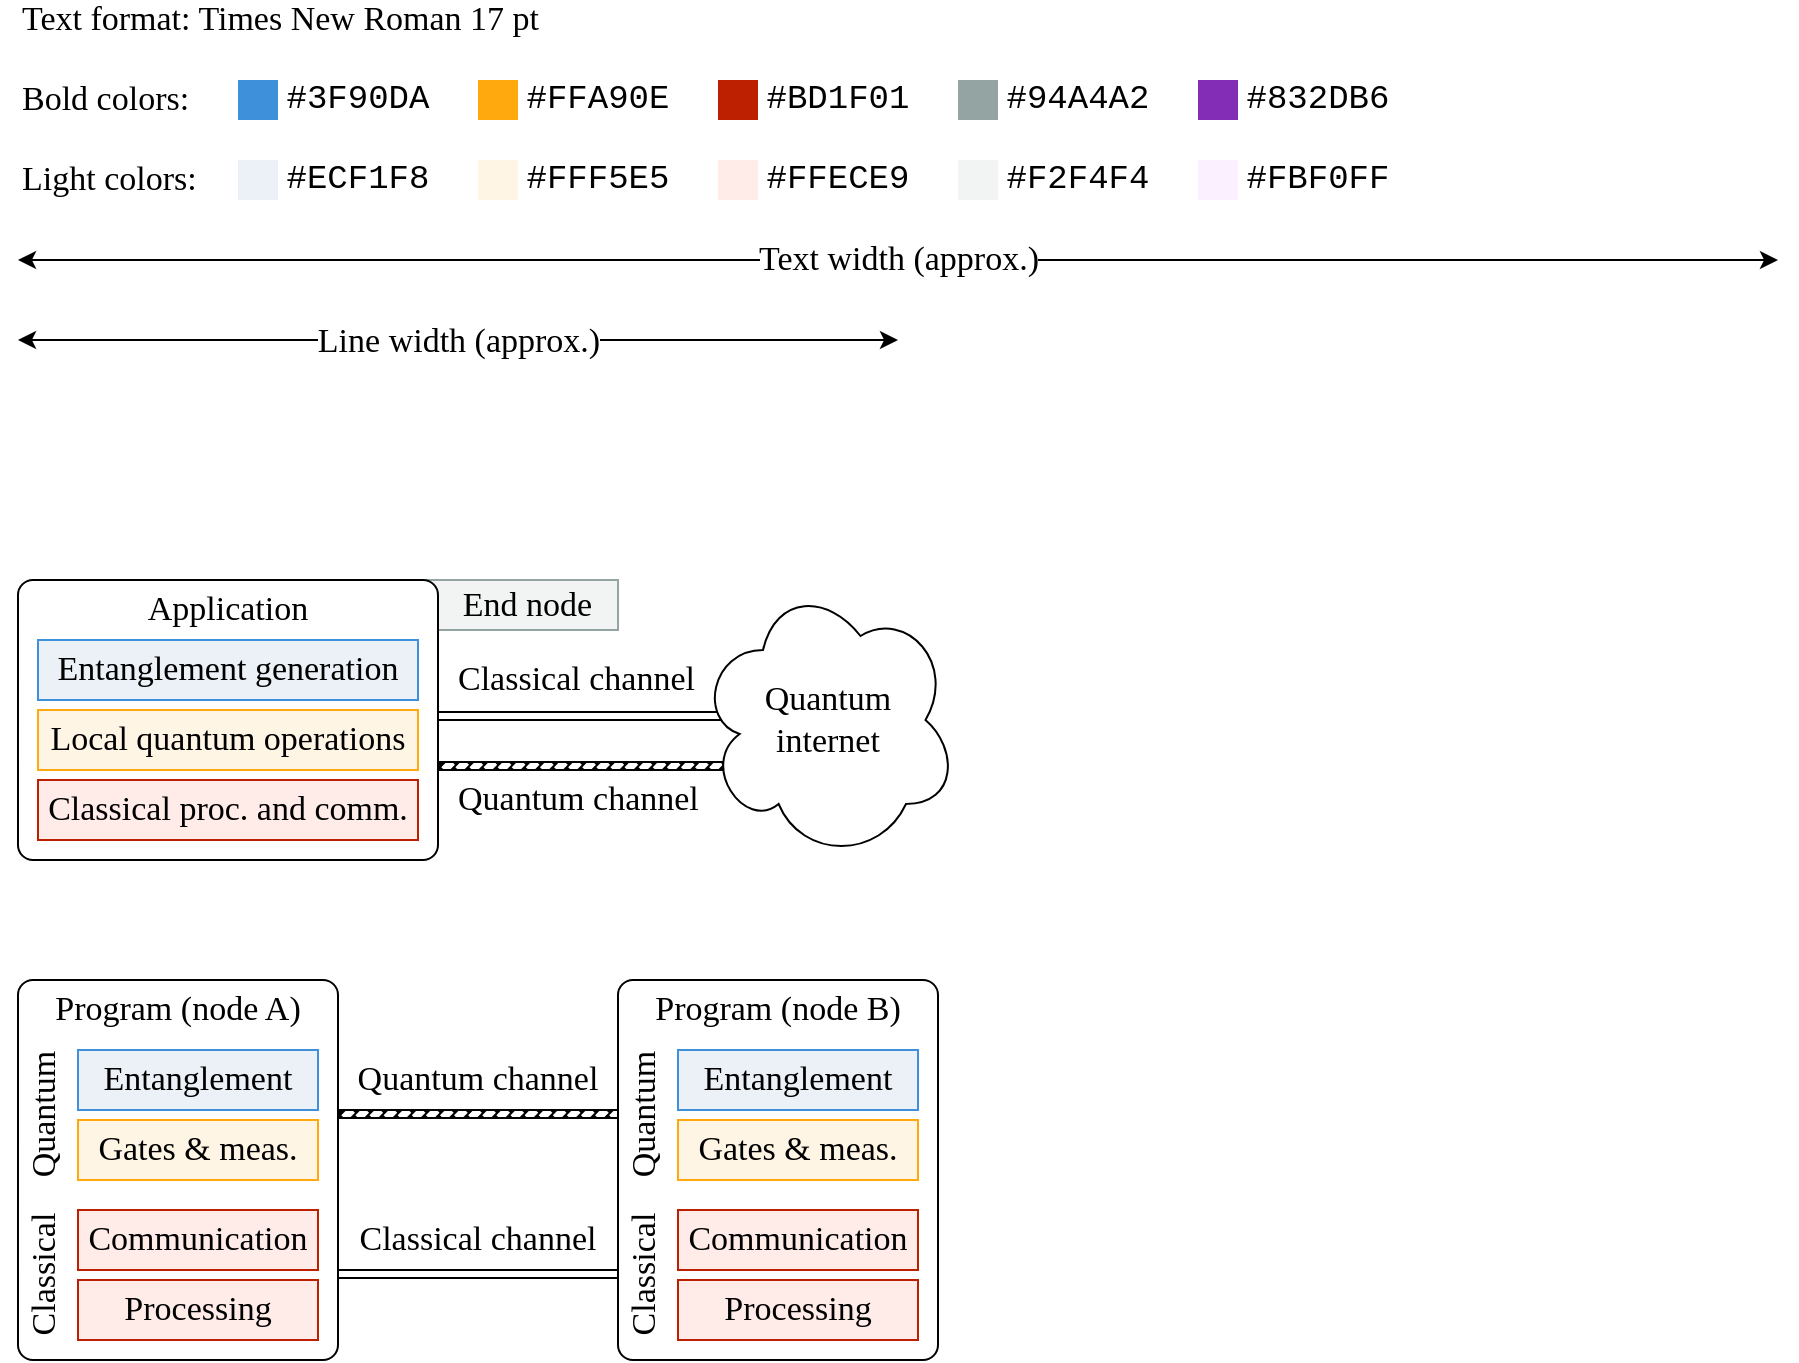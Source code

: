 <mxfile version="24.2.5" type="embed">
    <diagram id="D1HtAhjjhCdzmTIrUNiw" name="Page-1">
        <mxGraphModel dx="1617" dy="809" grid="1" gridSize="10" guides="1" tooltips="1" connect="1" arrows="1" fold="1" page="1" pageScale="1" pageWidth="1100" pageHeight="850" math="0" shadow="0">
            <root>
                <mxCell id="0"/>
                <mxCell id="1" parent="0"/>
                <mxCell id="RKtE-RcdQLuOazLYt7UI-1" value="Program (node A)" style="rounded=1;whiteSpace=wrap;html=1;strokeWidth=1;fontFamily=Times New Roman;fontSize=17;align=center;verticalAlign=top;spacingRight=0;spacingLeft=0;spacingTop=0;spacing=0;absoluteArcSize=1;arcSize=15;fontStyle=0;shadow=0;sketch=0;" parent="1" vertex="1">
                    <mxGeometry x="120" y="520" width="160" height="190" as="geometry"/>
                </mxCell>
                <mxCell id="ndBVuP0blL1DrdvLQmUZ-20" value="End node" style="rounded=0;whiteSpace=wrap;html=1;shadow=0;glass=0;sketch=0;fillWeight=1;hachureGap=-1;jiggle=0;fillStyle=grid;sketchStyle=rough;fontFamily=Times New Roman;fontSize=17;strokeWidth=1;spacing=0;align=right;spacingRight=13;fillColor=#F2F4F4;strokeColor=#94A4A2;" parent="1" vertex="1">
                    <mxGeometry x="320" y="320" width="100" height="25" as="geometry"/>
                </mxCell>
                <mxCell id="ndBVuP0blL1DrdvLQmUZ-14" value="" style="verticalLabelPosition=bottom;verticalAlign=top;html=1;shape=mxgraph.basic.patternFillRect;fillStyle=diag;step=5;fillStrokeWidth=4;fillStrokeColor=#FFFFFF;shadow=0;glass=0;sketch=0;fillWeight=1;hachureGap=-1;jiggle=0;sketchStyle=rough;fontFamily=Times New Roman;fontSize=17;strokeWidth=1;fillColor=#000000;" parent="1" vertex="1">
                    <mxGeometry x="330" y="411" width="160" height="4" as="geometry"/>
                </mxCell>
                <mxCell id="HOQ9eJgj0v2eyHVtLmr2-1" value="" style="endArrow=classic;startArrow=classic;html=1;" parent="1" edge="1">
                    <mxGeometry width="50" height="50" relative="1" as="geometry">
                        <mxPoint x="120" y="160" as="sourcePoint"/>
                        <mxPoint x="1000" y="160" as="targetPoint"/>
                    </mxGeometry>
                </mxCell>
                <mxCell id="HOQ9eJgj0v2eyHVtLmr2-7" value="Text width (approx.)" style="edgeLabel;html=1;align=center;verticalAlign=middle;resizable=0;points=[];fontSize=17;fontFamily=Times New Roman;" parent="HOQ9eJgj0v2eyHVtLmr2-1" vertex="1" connectable="0">
                    <mxGeometry x="0.509" relative="1" as="geometry">
                        <mxPoint x="-224.17" as="offset"/>
                    </mxGeometry>
                </mxCell>
                <mxCell id="HOQ9eJgj0v2eyHVtLmr2-2" value="" style="endArrow=classic;startArrow=classic;html=1;" parent="1" edge="1">
                    <mxGeometry width="50" height="50" relative="1" as="geometry">
                        <mxPoint x="120" y="200" as="sourcePoint"/>
                        <mxPoint x="560" y="200" as="targetPoint"/>
                    </mxGeometry>
                </mxCell>
                <mxCell id="HOQ9eJgj0v2eyHVtLmr2-6" value="Line width (approx.)" style="edgeLabel;html=1;align=center;verticalAlign=middle;resizable=0;points=[];fontSize=17;fontFamily=Times New Roman;spacingLeft=0;" parent="HOQ9eJgj0v2eyHVtLmr2-2" vertex="1" connectable="0">
                    <mxGeometry x="0.038" y="-1" relative="1" as="geometry">
                        <mxPoint x="-8.33" as="offset"/>
                    </mxGeometry>
                </mxCell>
                <mxCell id="HOQ9eJgj0v2eyHVtLmr2-10" value="Text format: Times New Roman 17 pt" style="text;html=1;strokeColor=none;fillColor=none;align=left;verticalAlign=middle;whiteSpace=wrap;rounded=0;fontFamily=Times New Roman;fontSize=17;" parent="1" vertex="1">
                    <mxGeometry x="120" y="30" width="280" height="20" as="geometry"/>
                </mxCell>
                <mxCell id="HOQ9eJgj0v2eyHVtLmr2-24" value="Bold colors:" style="text;html=1;strokeColor=none;fillColor=none;align=left;verticalAlign=middle;whiteSpace=wrap;rounded=0;fontFamily=Times New Roman;fontSize=17;" parent="1" vertex="1">
                    <mxGeometry x="120" y="70" width="100" height="20" as="geometry"/>
                </mxCell>
                <mxCell id="HOQ9eJgj0v2eyHVtLmr2-25" value="" style="rounded=0;whiteSpace=wrap;html=1;fontFamily=Times New Roman;fontSize=17;align=center;strokeColor=none;fillColor=#3f90da;" parent="1" vertex="1">
                    <mxGeometry x="230" y="70" width="20" height="20" as="geometry"/>
                </mxCell>
                <mxCell id="HOQ9eJgj0v2eyHVtLmr2-26" value="" style="rounded=0;whiteSpace=wrap;html=1;fontFamily=Times New Roman;fontSize=17;align=center;strokeColor=none;fillColor=#ffa90e;" parent="1" vertex="1">
                    <mxGeometry x="350" y="70" width="20" height="20" as="geometry"/>
                </mxCell>
                <mxCell id="HOQ9eJgj0v2eyHVtLmr2-27" value="" style="rounded=0;whiteSpace=wrap;html=1;fontFamily=Times New Roman;fontSize=17;align=center;strokeColor=none;fillColor=#bd1f01;" parent="1" vertex="1">
                    <mxGeometry x="470" y="70" width="20" height="20" as="geometry"/>
                </mxCell>
                <mxCell id="HOQ9eJgj0v2eyHVtLmr2-28" value="" style="rounded=0;whiteSpace=wrap;html=1;fontFamily=Times New Roman;fontSize=17;align=center;strokeColor=none;fillColor=#94A4A2;" parent="1" vertex="1">
                    <mxGeometry x="590" y="70" width="20" height="20" as="geometry"/>
                </mxCell>
                <mxCell id="HOQ9eJgj0v2eyHVtLmr2-29" value="&lt;span style=&quot;text-align: left&quot;&gt;#94A4A2&lt;/span&gt;" style="text;html=1;strokeColor=none;fillColor=none;align=center;verticalAlign=middle;whiteSpace=wrap;rounded=0;fontFamily=Courier New;fontSize=17;" parent="1" vertex="1">
                    <mxGeometry x="610" y="70" width="80" height="20" as="geometry"/>
                </mxCell>
                <mxCell id="HOQ9eJgj0v2eyHVtLmr2-30" value="&lt;span style=&quot;text-align: left&quot;&gt;#BD1F01&lt;/span&gt;" style="text;html=1;strokeColor=none;fillColor=none;align=center;verticalAlign=middle;whiteSpace=wrap;rounded=0;fontFamily=Courier New;fontSize=17;" parent="1" vertex="1">
                    <mxGeometry x="490" y="70" width="80" height="20" as="geometry"/>
                </mxCell>
                <mxCell id="HOQ9eJgj0v2eyHVtLmr2-31" value="&lt;span style=&quot;text-align: left&quot;&gt;#FFA90E&lt;/span&gt;" style="text;html=1;strokeColor=none;fillColor=none;align=center;verticalAlign=middle;whiteSpace=wrap;rounded=0;fontFamily=Courier New;fontSize=17;" parent="1" vertex="1">
                    <mxGeometry x="370" y="70" width="80" height="20" as="geometry"/>
                </mxCell>
                <mxCell id="HOQ9eJgj0v2eyHVtLmr2-32" value="&lt;span style=&quot;text-align: left&quot;&gt;#3F90DA&lt;/span&gt;" style="text;html=1;strokeColor=none;fillColor=none;align=center;verticalAlign=middle;whiteSpace=wrap;rounded=0;fontFamily=Courier New;fontSize=17;" parent="1" vertex="1">
                    <mxGeometry x="250" y="70" width="80" height="20" as="geometry"/>
                </mxCell>
                <mxCell id="HOQ9eJgj0v2eyHVtLmr2-33" value="Light colors:" style="text;html=1;strokeColor=none;fillColor=none;align=left;verticalAlign=middle;whiteSpace=wrap;rounded=0;fontFamily=Times New Roman;fontSize=17;" parent="1" vertex="1">
                    <mxGeometry x="120" y="110" width="100" height="20" as="geometry"/>
                </mxCell>
                <mxCell id="HOQ9eJgj0v2eyHVtLmr2-34" value="" style="rounded=0;whiteSpace=wrap;html=1;fontFamily=Times New Roman;fontSize=17;align=center;strokeColor=none;fillColor=#ecf1f8;" parent="1" vertex="1">
                    <mxGeometry x="230" y="110" width="20" height="20" as="geometry"/>
                </mxCell>
                <mxCell id="HOQ9eJgj0v2eyHVtLmr2-35" value="" style="rounded=0;whiteSpace=wrap;html=1;fontFamily=Times New Roman;fontSize=17;align=center;strokeColor=none;fillColor=#fff5e5;" parent="1" vertex="1">
                    <mxGeometry x="350" y="110" width="20" height="20" as="geometry"/>
                </mxCell>
                <mxCell id="HOQ9eJgj0v2eyHVtLmr2-36" value="" style="rounded=0;whiteSpace=wrap;html=1;fontFamily=Times New Roman;fontSize=17;align=center;strokeColor=none;fillColor=#ffece9;" parent="1" vertex="1">
                    <mxGeometry x="470" y="110" width="20" height="20" as="geometry"/>
                </mxCell>
                <mxCell id="HOQ9eJgj0v2eyHVtLmr2-37" value="" style="rounded=0;whiteSpace=wrap;html=1;fontFamily=Times New Roman;fontSize=17;align=center;strokeColor=none;fillColor=#F2F4F4;" parent="1" vertex="1">
                    <mxGeometry x="590" y="110" width="20" height="20" as="geometry"/>
                </mxCell>
                <mxCell id="HOQ9eJgj0v2eyHVtLmr2-38" value="&lt;span style=&quot;text-align: left&quot;&gt;#&lt;/span&gt;F2F4F4" style="text;html=1;strokeColor=none;fillColor=none;align=center;verticalAlign=middle;whiteSpace=wrap;rounded=0;fontFamily=Courier New;fontSize=17;" parent="1" vertex="1">
                    <mxGeometry x="610" y="110" width="80" height="20" as="geometry"/>
                </mxCell>
                <mxCell id="HOQ9eJgj0v2eyHVtLmr2-39" value="&lt;span style=&quot;text-align: left&quot;&gt;#&lt;/span&gt;FFECE9" style="text;html=1;strokeColor=none;fillColor=none;align=center;verticalAlign=middle;whiteSpace=wrap;rounded=0;fontFamily=Courier New;fontSize=17;" parent="1" vertex="1">
                    <mxGeometry x="490" y="110" width="80" height="20" as="geometry"/>
                </mxCell>
                <mxCell id="HOQ9eJgj0v2eyHVtLmr2-40" value="&lt;span style=&quot;text-align: left&quot;&gt;#&lt;/span&gt;FFF5E5" style="text;html=1;strokeColor=none;fillColor=none;align=center;verticalAlign=middle;whiteSpace=wrap;rounded=0;fontFamily=Courier New;fontSize=17;" parent="1" vertex="1">
                    <mxGeometry x="370" y="110" width="80" height="20" as="geometry"/>
                </mxCell>
                <mxCell id="HOQ9eJgj0v2eyHVtLmr2-41" value="&lt;span style=&quot;text-align: left&quot;&gt;#&lt;/span&gt;ECF1F8" style="text;html=1;strokeColor=none;fillColor=none;align=center;verticalAlign=middle;whiteSpace=wrap;rounded=0;fontFamily=Courier New;fontSize=17;" parent="1" vertex="1">
                    <mxGeometry x="250" y="110" width="80" height="20" as="geometry"/>
                </mxCell>
                <mxCell id="PxhoU1N86w6rkpq-SPUx-25" value="" style="rounded=0;whiteSpace=wrap;html=1;fontFamily=Times New Roman;fontSize=17;align=center;strokeColor=none;fillColor=#832DB6;" parent="1" vertex="1">
                    <mxGeometry x="710" y="70" width="20" height="20" as="geometry"/>
                </mxCell>
                <mxCell id="PxhoU1N86w6rkpq-SPUx-26" value="&lt;span style=&quot;text-align: left&quot;&gt;#&lt;/span&gt;832DB6" style="text;html=1;strokeColor=none;fillColor=none;align=center;verticalAlign=middle;whiteSpace=wrap;rounded=0;fontFamily=Courier New;fontSize=17;" parent="1" vertex="1">
                    <mxGeometry x="730" y="70" width="80" height="20" as="geometry"/>
                </mxCell>
                <mxCell id="PxhoU1N86w6rkpq-SPUx-27" value="" style="rounded=0;whiteSpace=wrap;html=1;fontFamily=Times New Roman;fontSize=17;align=center;strokeColor=none;fillColor=#FBF0FF;" parent="1" vertex="1">
                    <mxGeometry x="710" y="110" width="20" height="20" as="geometry"/>
                </mxCell>
                <mxCell id="PxhoU1N86w6rkpq-SPUx-28" value="&lt;span style=&quot;text-align: left&quot;&gt;#&lt;/span&gt;FBF0FF" style="text;html=1;strokeColor=none;fillColor=none;align=center;verticalAlign=middle;whiteSpace=wrap;rounded=0;fontFamily=Courier New;fontSize=17;" parent="1" vertex="1">
                    <mxGeometry x="730" y="110" width="80" height="20" as="geometry"/>
                </mxCell>
                <mxCell id="ndBVuP0blL1DrdvLQmUZ-10" style="edgeStyle=orthogonalEdgeStyle;rounded=0;orthogonalLoop=1;jettySize=auto;html=1;exitX=1;exitY=0.25;exitDx=0;exitDy=0;fontFamily=Times New Roman;fontSize=17;shape=link;" parent="1" edge="1">
                    <mxGeometry relative="1" as="geometry">
                        <mxPoint x="490" y="388" as="targetPoint"/>
                        <mxPoint x="330" y="388" as="sourcePoint"/>
                    </mxGeometry>
                </mxCell>
                <mxCell id="ndBVuP0blL1DrdvLQmUZ-1" value="Application" style="rounded=1;whiteSpace=wrap;html=1;strokeWidth=1;fontFamily=Times New Roman;fontSize=17;align=center;verticalAlign=top;spacingRight=0;spacingLeft=0;spacingTop=0;spacing=0;absoluteArcSize=1;arcSize=15;fontStyle=0;shadow=0;sketch=0;" parent="1" vertex="1">
                    <mxGeometry x="120" y="320" width="210" height="140" as="geometry"/>
                </mxCell>
                <mxCell id="ndBVuP0blL1DrdvLQmUZ-3" value="Entanglement generation" style="rounded=0;whiteSpace=wrap;html=1;strokeWidth=1;fontFamily=Times New Roman;fontSize=17;align=center;spacing=0;fillColor=#ECF1F8;strokeColor=#3F90DA;" parent="1" vertex="1">
                    <mxGeometry x="130" y="350" width="190" height="30" as="geometry"/>
                </mxCell>
                <mxCell id="ndBVuP0blL1DrdvLQmUZ-5" value="Local quantum operations" style="rounded=0;whiteSpace=wrap;html=1;strokeWidth=1;fontFamily=Times New Roman;fontSize=17;align=center;spacing=0;fillColor=#FFF5E5;strokeColor=#FFA90E;" parent="1" vertex="1">
                    <mxGeometry x="130" y="385" width="190" height="30" as="geometry"/>
                </mxCell>
                <mxCell id="ndBVuP0blL1DrdvLQmUZ-6" value="Classical proc. and comm." style="rounded=0;whiteSpace=wrap;html=1;strokeWidth=1;fontFamily=Times New Roman;fontSize=17;align=center;spacing=0;fillColor=#FFECE9;strokeColor=#BD1F01;" parent="1" vertex="1">
                    <mxGeometry x="130" y="420" width="190" height="30" as="geometry"/>
                </mxCell>
                <mxCell id="ndBVuP0blL1DrdvLQmUZ-8" value="&lt;div style=&quot;font-size: 17px;&quot;&gt;Quantum&lt;/div&gt;&lt;div style=&quot;font-size: 17px;&quot;&gt;internet&lt;br style=&quot;font-size: 17px;&quot;&gt;&lt;/div&gt;" style="ellipse;shape=cloud;whiteSpace=wrap;html=1;fontFamily=Times New Roman;fontSize=17;sketch=0;strokeColor=default;" parent="1" vertex="1">
                    <mxGeometry x="460" y="320" width="130" height="140" as="geometry"/>
                </mxCell>
                <mxCell id="ndBVuP0blL1DrdvLQmUZ-15" value="Classical channel" style="text;html=1;strokeColor=none;fillColor=none;align=left;verticalAlign=middle;whiteSpace=wrap;rounded=0;fontFamily=Times New Roman;fontSize=17;spacing=0;spacingBottom=0;labelPosition=center;verticalLabelPosition=middle;" parent="1" vertex="1">
                    <mxGeometry x="340" y="360" width="130" height="20" as="geometry"/>
                </mxCell>
                <mxCell id="ndBVuP0blL1DrdvLQmUZ-16" value="Quantum channel" style="text;html=1;strokeColor=none;fillColor=none;align=left;verticalAlign=middle;whiteSpace=wrap;rounded=0;fontFamily=Times New Roman;fontSize=17;spacing=0;spacingBottom=0;labelPosition=center;verticalLabelPosition=middle;" parent="1" vertex="1">
                    <mxGeometry x="340" y="420" width="130" height="20" as="geometry"/>
                </mxCell>
                <mxCell id="RKtE-RcdQLuOazLYt7UI-2" value="Entanglement " style="rounded=0;whiteSpace=wrap;html=1;strokeWidth=1;fontFamily=Times New Roman;fontSize=17;align=center;spacing=0;fillColor=#ECF1F8;strokeColor=#3F90DA;" parent="1" vertex="1">
                    <mxGeometry x="150" y="555" width="120" height="30" as="geometry"/>
                </mxCell>
                <mxCell id="RKtE-RcdQLuOazLYt7UI-3" value="Gates &amp;amp; meas." style="rounded=0;whiteSpace=wrap;html=1;strokeWidth=1;fontFamily=Times New Roman;fontSize=17;align=center;spacing=0;fillColor=#FFF5E5;strokeColor=#FFA90E;" parent="1" vertex="1">
                    <mxGeometry x="150" y="590" width="120" height="30" as="geometry"/>
                </mxCell>
                <mxCell id="RKtE-RcdQLuOazLYt7UI-7" value="Communication" style="rounded=0;whiteSpace=wrap;html=1;strokeWidth=1;fontFamily=Times New Roman;fontSize=17;align=center;spacing=0;fillColor=#FFECE9;strokeColor=#BD1F01;" parent="1" vertex="1">
                    <mxGeometry x="150" y="635" width="120" height="30" as="geometry"/>
                </mxCell>
                <mxCell id="RKtE-RcdQLuOazLYt7UI-9" value="Classical" style="text;html=1;strokeColor=none;fillColor=none;align=center;verticalAlign=middle;whiteSpace=wrap;rounded=0;fontFamily=Times New Roman;fontSize=17;horizontal=0;spacing=0;" parent="1" vertex="1">
                    <mxGeometry x="123" y="635" width="20" height="65" as="geometry"/>
                </mxCell>
                <mxCell id="RKtE-RcdQLuOazLYt7UI-10" value="Quantum" style="text;html=1;strokeColor=none;fillColor=none;align=center;verticalAlign=middle;whiteSpace=wrap;rounded=0;fontFamily=Times New Roman;fontSize=17;horizontal=0;spacing=0;" parent="1" vertex="1">
                    <mxGeometry x="123" y="555" width="20" height="65" as="geometry"/>
                </mxCell>
                <mxCell id="RKtE-RcdQLuOazLYt7UI-11" value="Processing" style="rounded=0;whiteSpace=wrap;html=1;strokeWidth=1;fontFamily=Times New Roman;fontSize=17;align=center;spacing=0;fillColor=#FFECE9;strokeColor=#BD1F01;" parent="1" vertex="1">
                    <mxGeometry x="150" y="670" width="120" height="30" as="geometry"/>
                </mxCell>
                <mxCell id="RKtE-RcdQLuOazLYt7UI-12" value="Program (node B)" style="rounded=1;whiteSpace=wrap;html=1;strokeWidth=1;fontFamily=Times New Roman;fontSize=17;align=center;verticalAlign=top;spacingRight=0;spacingLeft=0;spacingTop=0;spacing=0;absoluteArcSize=1;arcSize=15;fontStyle=0;shadow=0;sketch=0;" parent="1" vertex="1">
                    <mxGeometry x="420" y="520" width="160" height="190" as="geometry"/>
                </mxCell>
                <mxCell id="RKtE-RcdQLuOazLYt7UI-13" value="Entanglement " style="rounded=0;whiteSpace=wrap;html=1;strokeWidth=1;fontFamily=Times New Roman;fontSize=17;align=center;spacing=0;fillColor=#ECF1F8;strokeColor=#3F90DA;" parent="1" vertex="1">
                    <mxGeometry x="450" y="555" width="120" height="30" as="geometry"/>
                </mxCell>
                <mxCell id="RKtE-RcdQLuOazLYt7UI-14" value="Gates &amp;amp; meas." style="rounded=0;whiteSpace=wrap;html=1;strokeWidth=1;fontFamily=Times New Roman;fontSize=17;align=center;spacing=0;fillColor=#FFF5E5;strokeColor=#FFA90E;" parent="1" vertex="1">
                    <mxGeometry x="450" y="590" width="120" height="30" as="geometry"/>
                </mxCell>
                <mxCell id="RKtE-RcdQLuOazLYt7UI-15" value="Communication" style="rounded=0;whiteSpace=wrap;html=1;strokeWidth=1;fontFamily=Times New Roman;fontSize=17;align=center;spacing=0;fillColor=#FFECE9;strokeColor=#BD1F01;" parent="1" vertex="1">
                    <mxGeometry x="450" y="635" width="120" height="30" as="geometry"/>
                </mxCell>
                <mxCell id="RKtE-RcdQLuOazLYt7UI-16" value="Classical" style="text;html=1;strokeColor=none;fillColor=none;align=center;verticalAlign=middle;whiteSpace=wrap;rounded=0;fontFamily=Times New Roman;fontSize=17;horizontal=0;spacing=0;" parent="1" vertex="1">
                    <mxGeometry x="423" y="635" width="20" height="65" as="geometry"/>
                </mxCell>
                <mxCell id="RKtE-RcdQLuOazLYt7UI-17" value="Quantum" style="text;html=1;strokeColor=none;fillColor=none;align=center;verticalAlign=middle;whiteSpace=wrap;rounded=0;fontFamily=Times New Roman;fontSize=17;horizontal=0;spacing=0;" parent="1" vertex="1">
                    <mxGeometry x="423" y="555" width="20" height="65" as="geometry"/>
                </mxCell>
                <mxCell id="RKtE-RcdQLuOazLYt7UI-19" value="" style="verticalLabelPosition=bottom;verticalAlign=top;html=1;shape=mxgraph.basic.patternFillRect;fillStyle=diag;step=5;fillStrokeWidth=4;fillStrokeColor=#FFFFFF;shadow=0;glass=0;sketch=0;fillWeight=1;hachureGap=-1;jiggle=0;sketchStyle=rough;fontFamily=Times New Roman;fontSize=17;strokeWidth=1;fillColor=#000000;" parent="1" vertex="1">
                    <mxGeometry x="280" y="585" width="140" height="4" as="geometry"/>
                </mxCell>
                <mxCell id="RKtE-RcdQLuOazLYt7UI-18" value="Processing" style="rounded=0;whiteSpace=wrap;html=1;strokeWidth=1;fontFamily=Times New Roman;fontSize=17;align=center;spacing=0;fillColor=#FFECE9;strokeColor=#BD1F01;" parent="1" vertex="1">
                    <mxGeometry x="450" y="670" width="120" height="30" as="geometry"/>
                </mxCell>
                <mxCell id="RKtE-RcdQLuOazLYt7UI-20" style="edgeStyle=orthogonalEdgeStyle;rounded=0;orthogonalLoop=1;jettySize=auto;html=1;exitX=1;exitY=0.25;exitDx=0;exitDy=0;fontFamily=Times New Roman;fontSize=17;shape=link;" parent="1" edge="1">
                    <mxGeometry relative="1" as="geometry">
                        <mxPoint x="420" y="667" as="targetPoint"/>
                        <mxPoint x="280" y="667" as="sourcePoint"/>
                    </mxGeometry>
                </mxCell>
                <mxCell id="RKtE-RcdQLuOazLYt7UI-21" value="Classical channel" style="text;html=1;strokeColor=none;fillColor=none;align=center;verticalAlign=middle;whiteSpace=wrap;rounded=0;fontFamily=Times New Roman;fontSize=17;spacing=0;spacingBottom=0;labelPosition=center;verticalLabelPosition=middle;" parent="1" vertex="1">
                    <mxGeometry x="280" y="640" width="140" height="20" as="geometry"/>
                </mxCell>
                <mxCell id="RKtE-RcdQLuOazLYt7UI-23" value="Quantum channel" style="text;html=1;strokeColor=none;fillColor=none;align=center;verticalAlign=middle;whiteSpace=wrap;rounded=0;fontFamily=Times New Roman;fontSize=17;spacing=0;spacingBottom=0;labelPosition=center;verticalLabelPosition=middle;" parent="1" vertex="1">
                    <mxGeometry x="280" y="560" width="140" height="20" as="geometry"/>
                </mxCell>
            </root>
        </mxGraphModel>
    </diagram>
</mxfile>